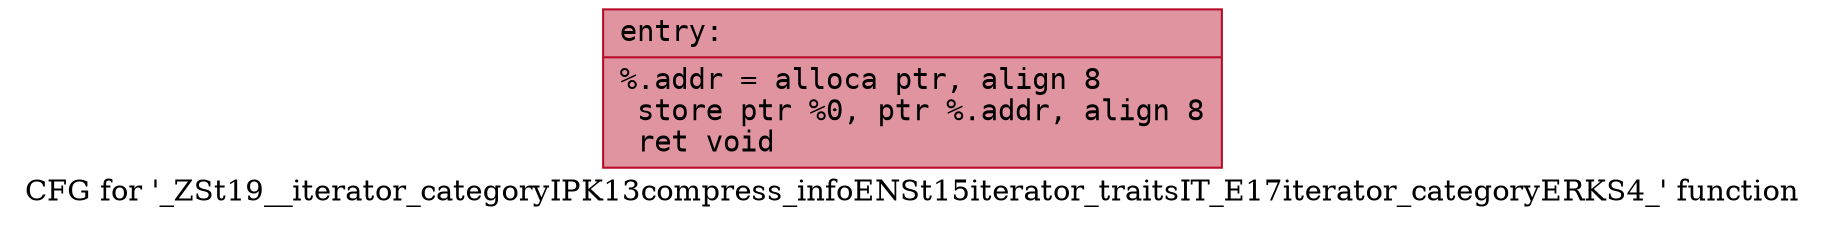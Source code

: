 digraph "CFG for '_ZSt19__iterator_categoryIPK13compress_infoENSt15iterator_traitsIT_E17iterator_categoryERKS4_' function" {
	label="CFG for '_ZSt19__iterator_categoryIPK13compress_infoENSt15iterator_traitsIT_E17iterator_categoryERKS4_' function";

	Node0x5651cd860150 [shape=record,color="#b70d28ff", style=filled, fillcolor="#b70d2870" fontname="Courier",label="{entry:\l|  %.addr = alloca ptr, align 8\l  store ptr %0, ptr %.addr, align 8\l  ret void\l}"];
}
